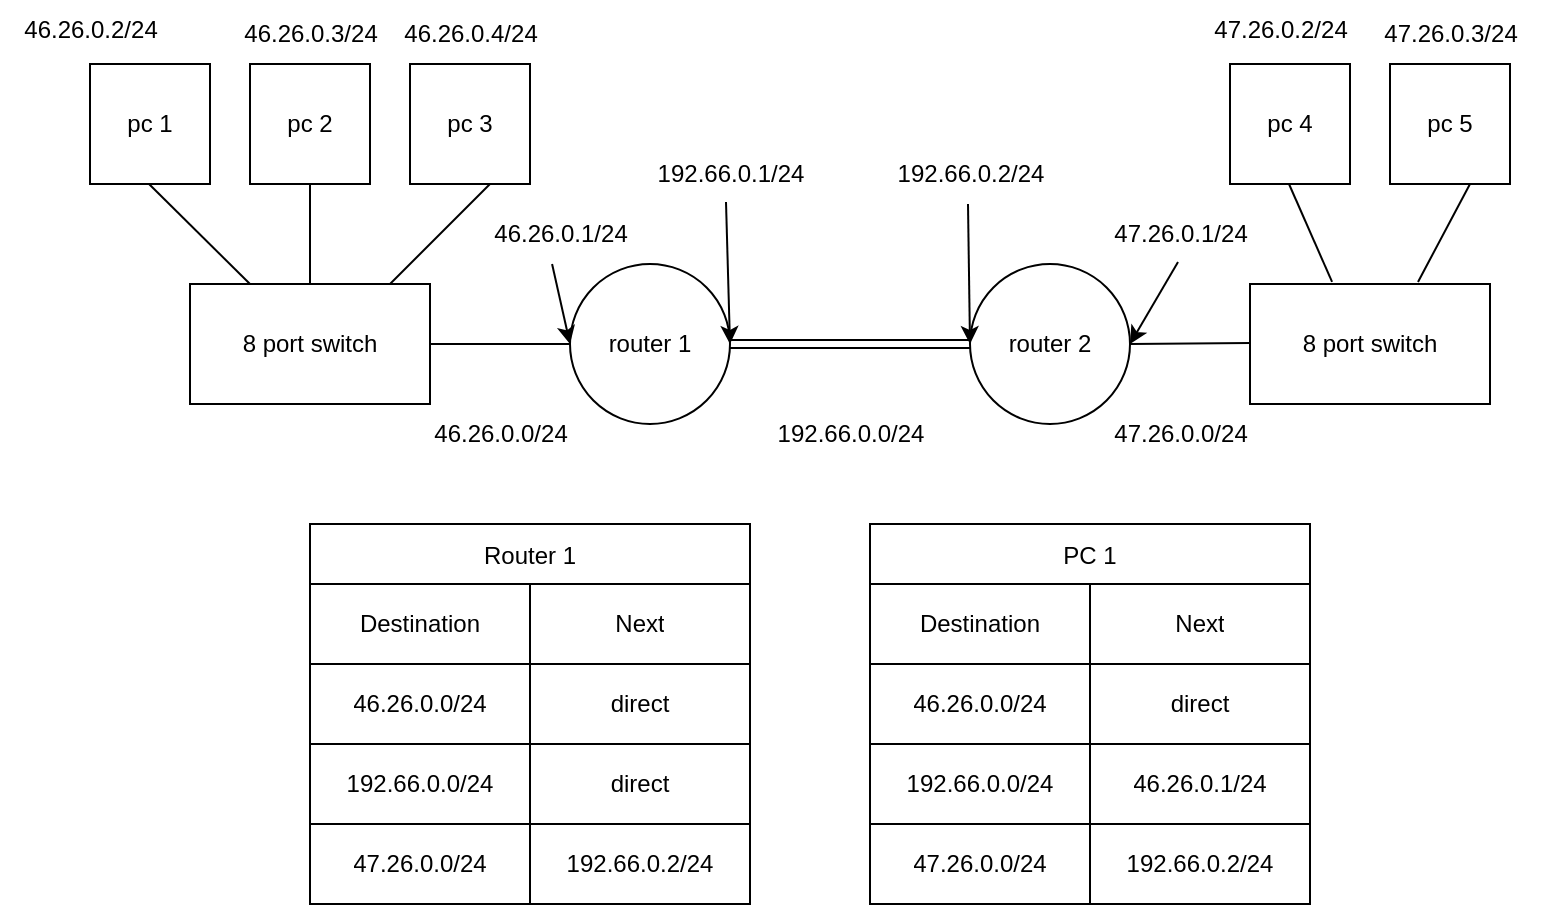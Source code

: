 <mxfile version="24.2.2" type="google">
  <diagram name="Page-1" id="2mOgMRaOgwee97mOUMlh">
    <mxGraphModel grid="1" page="1" gridSize="10" guides="1" tooltips="1" connect="1" arrows="1" fold="1" pageScale="1" pageWidth="827" pageHeight="1169" math="0" shadow="0">
      <root>
        <mxCell id="0" />
        <mxCell id="1" parent="0" />
        <mxCell id="NaPLUEEXEYmb0pdQJUKP-1" value="pc 1" style="whiteSpace=wrap;html=1;aspect=fixed;" vertex="1" parent="1">
          <mxGeometry x="60" y="120" width="60" height="60" as="geometry" />
        </mxCell>
        <mxCell id="NaPLUEEXEYmb0pdQJUKP-2" value="pc 2" style="whiteSpace=wrap;html=1;aspect=fixed;" vertex="1" parent="1">
          <mxGeometry x="140" y="120" width="60" height="60" as="geometry" />
        </mxCell>
        <mxCell id="NaPLUEEXEYmb0pdQJUKP-3" value="pc 3" style="whiteSpace=wrap;html=1;aspect=fixed;" vertex="1" parent="1">
          <mxGeometry x="220" y="120" width="60" height="60" as="geometry" />
        </mxCell>
        <mxCell id="NaPLUEEXEYmb0pdQJUKP-4" value="pc 5" style="whiteSpace=wrap;html=1;aspect=fixed;" vertex="1" parent="1">
          <mxGeometry x="710" y="120" width="60" height="60" as="geometry" />
        </mxCell>
        <mxCell id="NaPLUEEXEYmb0pdQJUKP-5" value="pc 4" style="whiteSpace=wrap;html=1;aspect=fixed;" vertex="1" parent="1">
          <mxGeometry x="630" y="120" width="60" height="60" as="geometry" />
        </mxCell>
        <mxCell id="NaPLUEEXEYmb0pdQJUKP-6" value="8 port switch" style="rounded=0;whiteSpace=wrap;html=1;" vertex="1" parent="1">
          <mxGeometry x="110" y="230" width="120" height="60" as="geometry" />
        </mxCell>
        <mxCell id="NaPLUEEXEYmb0pdQJUKP-8" value="8 port switch" style="rounded=0;whiteSpace=wrap;html=1;" vertex="1" parent="1">
          <mxGeometry x="640" y="230" width="120" height="60" as="geometry" />
        </mxCell>
        <mxCell id="NaPLUEEXEYmb0pdQJUKP-9" value="router 1" style="ellipse;whiteSpace=wrap;html=1;aspect=fixed;" vertex="1" parent="1">
          <mxGeometry x="300" y="220" width="80" height="80" as="geometry" />
        </mxCell>
        <mxCell id="NaPLUEEXEYmb0pdQJUKP-10" value="router 2" style="ellipse;whiteSpace=wrap;html=1;aspect=fixed;" vertex="1" parent="1">
          <mxGeometry x="500" y="220" width="80" height="80" as="geometry" />
        </mxCell>
        <mxCell id="NaPLUEEXEYmb0pdQJUKP-11" value="" style="shape=link;html=1;rounded=0;entryX=0;entryY=0.5;entryDx=0;entryDy=0;" edge="1" parent="1" target="NaPLUEEXEYmb0pdQJUKP-10">
          <mxGeometry width="100" relative="1" as="geometry">
            <mxPoint x="380" y="260" as="sourcePoint" />
            <mxPoint x="480" y="259.5" as="targetPoint" />
          </mxGeometry>
        </mxCell>
        <mxCell id="NaPLUEEXEYmb0pdQJUKP-12" value="" style="endArrow=none;html=1;rounded=0;exitX=1;exitY=0.5;exitDx=0;exitDy=0;" edge="1" parent="1" source="NaPLUEEXEYmb0pdQJUKP-6">
          <mxGeometry width="50" height="50" relative="1" as="geometry">
            <mxPoint x="250" y="310" as="sourcePoint" />
            <mxPoint x="300" y="260" as="targetPoint" />
          </mxGeometry>
        </mxCell>
        <mxCell id="NaPLUEEXEYmb0pdQJUKP-13" value="" style="endArrow=none;html=1;rounded=0;" edge="1" parent="1">
          <mxGeometry width="50" height="50" relative="1" as="geometry">
            <mxPoint x="580" y="260" as="sourcePoint" />
            <mxPoint x="640" y="259.5" as="targetPoint" />
          </mxGeometry>
        </mxCell>
        <mxCell id="NaPLUEEXEYmb0pdQJUKP-14" value="" style="endArrow=none;html=1;rounded=0;" edge="1" parent="1">
          <mxGeometry width="50" height="50" relative="1" as="geometry">
            <mxPoint x="210" y="230" as="sourcePoint" />
            <mxPoint x="260" y="180" as="targetPoint" />
          </mxGeometry>
        </mxCell>
        <mxCell id="NaPLUEEXEYmb0pdQJUKP-15" value="" style="endArrow=none;html=1;rounded=0;exitX=0.7;exitY=-0.017;exitDx=0;exitDy=0;exitPerimeter=0;" edge="1" parent="1" source="NaPLUEEXEYmb0pdQJUKP-8">
          <mxGeometry width="50" height="50" relative="1" as="geometry">
            <mxPoint x="700" y="230" as="sourcePoint" />
            <mxPoint x="750" y="180" as="targetPoint" />
          </mxGeometry>
        </mxCell>
        <mxCell id="NaPLUEEXEYmb0pdQJUKP-16" value="" style="endArrow=none;html=1;rounded=0;exitX=0.5;exitY=0;exitDx=0;exitDy=0;" edge="1" parent="1" source="NaPLUEEXEYmb0pdQJUKP-6">
          <mxGeometry width="50" height="50" relative="1" as="geometry">
            <mxPoint x="120" y="230" as="sourcePoint" />
            <mxPoint x="170" y="180" as="targetPoint" />
          </mxGeometry>
        </mxCell>
        <mxCell id="NaPLUEEXEYmb0pdQJUKP-17" value="" style="endArrow=none;html=1;rounded=0;exitX=0.342;exitY=-0.017;exitDx=0;exitDy=0;exitPerimeter=0;" edge="1" parent="1" source="NaPLUEEXEYmb0pdQJUKP-8">
          <mxGeometry width="50" height="50" relative="1" as="geometry">
            <mxPoint x="659.5" y="230" as="sourcePoint" />
            <mxPoint x="659.5" y="180" as="targetPoint" />
          </mxGeometry>
        </mxCell>
        <mxCell id="NaPLUEEXEYmb0pdQJUKP-18" value="" style="endArrow=none;html=1;rounded=0;exitX=0.25;exitY=0;exitDx=0;exitDy=0;" edge="1" parent="1" source="NaPLUEEXEYmb0pdQJUKP-6">
          <mxGeometry width="50" height="50" relative="1" as="geometry">
            <mxPoint x="89.5" y="230" as="sourcePoint" />
            <mxPoint x="89.5" y="180" as="targetPoint" />
          </mxGeometry>
        </mxCell>
        <mxCell id="NaPLUEEXEYmb0pdQJUKP-19" value="46.26.0.2/24" style="text;html=1;align=center;verticalAlign=middle;resizable=0;points=[];autosize=1;strokeColor=none;fillColor=none;" vertex="1" parent="1">
          <mxGeometry x="15" y="88" width="90" height="30" as="geometry" />
        </mxCell>
        <mxCell id="NaPLUEEXEYmb0pdQJUKP-20" value="46.26.0.3/24" style="text;html=1;align=center;verticalAlign=middle;resizable=0;points=[];autosize=1;strokeColor=none;fillColor=none;" vertex="1" parent="1">
          <mxGeometry x="125" y="90" width="90" height="30" as="geometry" />
        </mxCell>
        <mxCell id="NaPLUEEXEYmb0pdQJUKP-21" value="46.26.0.4/24" style="text;html=1;align=center;verticalAlign=middle;resizable=0;points=[];autosize=1;strokeColor=none;fillColor=none;" vertex="1" parent="1">
          <mxGeometry x="205" y="90" width="90" height="30" as="geometry" />
        </mxCell>
        <mxCell id="NaPLUEEXEYmb0pdQJUKP-22" value="46.26.0.0/24" style="text;html=1;align=center;verticalAlign=middle;resizable=0;points=[];autosize=1;strokeColor=none;fillColor=none;" vertex="1" parent="1">
          <mxGeometry x="220" y="290" width="90" height="30" as="geometry" />
        </mxCell>
        <mxCell id="NaPLUEEXEYmb0pdQJUKP-23" value="47.26.0.2/24" style="text;html=1;align=center;verticalAlign=middle;resizable=0;points=[];autosize=1;strokeColor=none;fillColor=none;" vertex="1" parent="1">
          <mxGeometry x="610" y="88" width="90" height="30" as="geometry" />
        </mxCell>
        <mxCell id="NaPLUEEXEYmb0pdQJUKP-24" value="47.26.0.3/24" style="text;html=1;align=center;verticalAlign=middle;resizable=0;points=[];autosize=1;strokeColor=none;fillColor=none;" vertex="1" parent="1">
          <mxGeometry x="695" y="90" width="90" height="30" as="geometry" />
        </mxCell>
        <mxCell id="NaPLUEEXEYmb0pdQJUKP-25" value="47.26.0.0/24" style="text;html=1;align=center;verticalAlign=middle;resizable=0;points=[];autosize=1;strokeColor=none;fillColor=none;" vertex="1" parent="1">
          <mxGeometry x="560" y="290" width="90" height="30" as="geometry" />
        </mxCell>
        <mxCell id="NaPLUEEXEYmb0pdQJUKP-26" value="192.66.0.1/24" style="text;html=1;align=center;verticalAlign=middle;resizable=0;points=[];autosize=1;strokeColor=none;fillColor=none;" vertex="1" parent="1">
          <mxGeometry x="330" y="160" width="100" height="30" as="geometry" />
        </mxCell>
        <mxCell id="NaPLUEEXEYmb0pdQJUKP-27" value="192.66.0.2/24" style="text;html=1;align=center;verticalAlign=middle;resizable=0;points=[];autosize=1;strokeColor=none;fillColor=none;" vertex="1" parent="1">
          <mxGeometry x="450" y="160" width="100" height="30" as="geometry" />
        </mxCell>
        <mxCell id="NaPLUEEXEYmb0pdQJUKP-28" value="192.66.0.0/24" style="text;html=1;align=center;verticalAlign=middle;resizable=0;points=[];autosize=1;strokeColor=none;fillColor=none;" vertex="1" parent="1">
          <mxGeometry x="390" y="290" width="100" height="30" as="geometry" />
        </mxCell>
        <mxCell id="NaPLUEEXEYmb0pdQJUKP-29" value="46.26.0.1/24" style="text;html=1;align=center;verticalAlign=middle;resizable=0;points=[];autosize=1;strokeColor=none;fillColor=none;" vertex="1" parent="1">
          <mxGeometry x="250" y="190" width="90" height="30" as="geometry" />
        </mxCell>
        <mxCell id="NaPLUEEXEYmb0pdQJUKP-30" value="47.26.0.1/24" style="text;html=1;align=center;verticalAlign=middle;resizable=0;points=[];autosize=1;strokeColor=none;fillColor=none;" vertex="1" parent="1">
          <mxGeometry x="560" y="190" width="90" height="30" as="geometry" />
        </mxCell>
        <mxCell id="ICIe0X3Uief77Eae406d-1" value="Router 1" style="shape=table;startSize=30;container=1;collapsible=0;childLayout=tableLayout;" vertex="1" parent="1">
          <mxGeometry x="170" y="350" width="220" height="190" as="geometry" />
        </mxCell>
        <mxCell id="ICIe0X3Uief77Eae406d-2" value="" style="shape=tableRow;horizontal=0;startSize=0;swimlaneHead=0;swimlaneBody=0;strokeColor=inherit;top=0;left=0;bottom=0;right=0;collapsible=0;dropTarget=0;fillColor=none;points=[[0,0.5],[1,0.5]];portConstraint=eastwest;" vertex="1" parent="ICIe0X3Uief77Eae406d-1">
          <mxGeometry y="30" width="220" height="40" as="geometry" />
        </mxCell>
        <mxCell id="ICIe0X3Uief77Eae406d-3" value="Destination" style="shape=partialRectangle;html=1;whiteSpace=wrap;connectable=0;strokeColor=inherit;overflow=hidden;fillColor=none;top=0;left=0;bottom=0;right=0;pointerEvents=1;" vertex="1" parent="ICIe0X3Uief77Eae406d-2">
          <mxGeometry width="110" height="40" as="geometry">
            <mxRectangle width="110" height="40" as="alternateBounds" />
          </mxGeometry>
        </mxCell>
        <mxCell id="ICIe0X3Uief77Eae406d-4" value="Next" style="shape=partialRectangle;html=1;whiteSpace=wrap;connectable=0;strokeColor=inherit;overflow=hidden;fillColor=none;top=0;left=0;bottom=0;right=0;pointerEvents=1;" vertex="1" parent="ICIe0X3Uief77Eae406d-2">
          <mxGeometry x="110" width="110" height="40" as="geometry">
            <mxRectangle width="110" height="40" as="alternateBounds" />
          </mxGeometry>
        </mxCell>
        <mxCell id="ICIe0X3Uief77Eae406d-5" value="" style="shape=tableRow;horizontal=0;startSize=0;swimlaneHead=0;swimlaneBody=0;strokeColor=inherit;top=0;left=0;bottom=0;right=0;collapsible=0;dropTarget=0;fillColor=none;points=[[0,0.5],[1,0.5]];portConstraint=eastwest;" vertex="1" parent="ICIe0X3Uief77Eae406d-1">
          <mxGeometry y="70" width="220" height="40" as="geometry" />
        </mxCell>
        <mxCell id="ICIe0X3Uief77Eae406d-6" value="&lt;span style=&quot;white-space: nowrap;&quot;&gt;46.26.0.0/24&lt;/span&gt;" style="shape=partialRectangle;html=1;whiteSpace=wrap;connectable=0;strokeColor=inherit;overflow=hidden;fillColor=none;top=0;left=0;bottom=0;right=0;pointerEvents=1;" vertex="1" parent="ICIe0X3Uief77Eae406d-5">
          <mxGeometry width="110" height="40" as="geometry">
            <mxRectangle width="110" height="40" as="alternateBounds" />
          </mxGeometry>
        </mxCell>
        <mxCell id="ICIe0X3Uief77Eae406d-7" value="direct" style="shape=partialRectangle;html=1;whiteSpace=wrap;connectable=0;strokeColor=inherit;overflow=hidden;fillColor=none;top=0;left=0;bottom=0;right=0;pointerEvents=1;" vertex="1" parent="ICIe0X3Uief77Eae406d-5">
          <mxGeometry x="110" width="110" height="40" as="geometry">
            <mxRectangle width="110" height="40" as="alternateBounds" />
          </mxGeometry>
        </mxCell>
        <mxCell id="ICIe0X3Uief77Eae406d-8" value="" style="shape=tableRow;horizontal=0;startSize=0;swimlaneHead=0;swimlaneBody=0;strokeColor=inherit;top=0;left=0;bottom=0;right=0;collapsible=0;dropTarget=0;fillColor=none;points=[[0,0.5],[1,0.5]];portConstraint=eastwest;" vertex="1" parent="ICIe0X3Uief77Eae406d-1">
          <mxGeometry y="110" width="220" height="40" as="geometry" />
        </mxCell>
        <mxCell id="ICIe0X3Uief77Eae406d-9" value="&lt;span style=&quot;white-space: nowrap;&quot;&gt;192.66.0.0/24&lt;/span&gt;" style="shape=partialRectangle;html=1;whiteSpace=wrap;connectable=0;strokeColor=inherit;overflow=hidden;fillColor=none;top=0;left=0;bottom=0;right=0;pointerEvents=1;" vertex="1" parent="ICIe0X3Uief77Eae406d-8">
          <mxGeometry width="110" height="40" as="geometry">
            <mxRectangle width="110" height="40" as="alternateBounds" />
          </mxGeometry>
        </mxCell>
        <mxCell id="ICIe0X3Uief77Eae406d-10" value="direct" style="shape=partialRectangle;html=1;whiteSpace=wrap;connectable=0;strokeColor=inherit;overflow=hidden;fillColor=none;top=0;left=0;bottom=0;right=0;pointerEvents=1;" vertex="1" parent="ICIe0X3Uief77Eae406d-8">
          <mxGeometry x="110" width="110" height="40" as="geometry">
            <mxRectangle width="110" height="40" as="alternateBounds" />
          </mxGeometry>
        </mxCell>
        <mxCell id="ICIe0X3Uief77Eae406d-11" value="" style="shape=tableRow;horizontal=0;startSize=0;swimlaneHead=0;swimlaneBody=0;strokeColor=inherit;top=0;left=0;bottom=0;right=0;collapsible=0;dropTarget=0;fillColor=none;points=[[0,0.5],[1,0.5]];portConstraint=eastwest;" vertex="1" parent="ICIe0X3Uief77Eae406d-1">
          <mxGeometry y="150" width="220" height="40" as="geometry" />
        </mxCell>
        <mxCell id="ICIe0X3Uief77Eae406d-12" value="&lt;span style=&quot;white-space: nowrap;&quot;&gt;47.26.0.0/24&lt;/span&gt;" style="shape=partialRectangle;html=1;whiteSpace=wrap;connectable=0;strokeColor=inherit;overflow=hidden;fillColor=none;top=0;left=0;bottom=0;right=0;pointerEvents=1;" vertex="1" parent="ICIe0X3Uief77Eae406d-11">
          <mxGeometry width="110" height="40" as="geometry">
            <mxRectangle width="110" height="40" as="alternateBounds" />
          </mxGeometry>
        </mxCell>
        <mxCell id="ICIe0X3Uief77Eae406d-13" value="&lt;span style=&quot;white-space: nowrap;&quot;&gt;192.66.0.2/24&lt;/span&gt;" style="shape=partialRectangle;html=1;whiteSpace=wrap;connectable=0;strokeColor=inherit;overflow=hidden;fillColor=none;top=0;left=0;bottom=0;right=0;pointerEvents=1;" vertex="1" parent="ICIe0X3Uief77Eae406d-11">
          <mxGeometry x="110" width="110" height="40" as="geometry">
            <mxRectangle width="110" height="40" as="alternateBounds" />
          </mxGeometry>
        </mxCell>
        <mxCell id="ICIe0X3Uief77Eae406d-14" value="PC 1" style="shape=table;startSize=30;container=1;collapsible=0;childLayout=tableLayout;" vertex="1" parent="1">
          <mxGeometry x="450" y="350" width="220" height="190" as="geometry" />
        </mxCell>
        <mxCell id="ICIe0X3Uief77Eae406d-15" value="" style="shape=tableRow;horizontal=0;startSize=0;swimlaneHead=0;swimlaneBody=0;strokeColor=inherit;top=0;left=0;bottom=0;right=0;collapsible=0;dropTarget=0;fillColor=none;points=[[0,0.5],[1,0.5]];portConstraint=eastwest;" vertex="1" parent="ICIe0X3Uief77Eae406d-14">
          <mxGeometry y="30" width="220" height="40" as="geometry" />
        </mxCell>
        <mxCell id="ICIe0X3Uief77Eae406d-16" value="Destination" style="shape=partialRectangle;html=1;whiteSpace=wrap;connectable=0;strokeColor=inherit;overflow=hidden;fillColor=none;top=0;left=0;bottom=0;right=0;pointerEvents=1;" vertex="1" parent="ICIe0X3Uief77Eae406d-15">
          <mxGeometry width="110" height="40" as="geometry">
            <mxRectangle width="110" height="40" as="alternateBounds" />
          </mxGeometry>
        </mxCell>
        <mxCell id="ICIe0X3Uief77Eae406d-17" value="Next" style="shape=partialRectangle;html=1;whiteSpace=wrap;connectable=0;strokeColor=inherit;overflow=hidden;fillColor=none;top=0;left=0;bottom=0;right=0;pointerEvents=1;" vertex="1" parent="ICIe0X3Uief77Eae406d-15">
          <mxGeometry x="110" width="110" height="40" as="geometry">
            <mxRectangle width="110" height="40" as="alternateBounds" />
          </mxGeometry>
        </mxCell>
        <mxCell id="ICIe0X3Uief77Eae406d-18" value="" style="shape=tableRow;horizontal=0;startSize=0;swimlaneHead=0;swimlaneBody=0;strokeColor=inherit;top=0;left=0;bottom=0;right=0;collapsible=0;dropTarget=0;fillColor=none;points=[[0,0.5],[1,0.5]];portConstraint=eastwest;" vertex="1" parent="ICIe0X3Uief77Eae406d-14">
          <mxGeometry y="70" width="220" height="40" as="geometry" />
        </mxCell>
        <mxCell id="ICIe0X3Uief77Eae406d-19" value="&lt;span style=&quot;white-space: nowrap;&quot;&gt;46.26.0.0/24&lt;/span&gt;" style="shape=partialRectangle;html=1;whiteSpace=wrap;connectable=0;strokeColor=inherit;overflow=hidden;fillColor=none;top=0;left=0;bottom=0;right=0;pointerEvents=1;" vertex="1" parent="ICIe0X3Uief77Eae406d-18">
          <mxGeometry width="110" height="40" as="geometry">
            <mxRectangle width="110" height="40" as="alternateBounds" />
          </mxGeometry>
        </mxCell>
        <mxCell id="ICIe0X3Uief77Eae406d-20" value="direct" style="shape=partialRectangle;html=1;whiteSpace=wrap;connectable=0;strokeColor=inherit;overflow=hidden;fillColor=none;top=0;left=0;bottom=0;right=0;pointerEvents=1;" vertex="1" parent="ICIe0X3Uief77Eae406d-18">
          <mxGeometry x="110" width="110" height="40" as="geometry">
            <mxRectangle width="110" height="40" as="alternateBounds" />
          </mxGeometry>
        </mxCell>
        <mxCell id="ICIe0X3Uief77Eae406d-21" value="" style="shape=tableRow;horizontal=0;startSize=0;swimlaneHead=0;swimlaneBody=0;strokeColor=inherit;top=0;left=0;bottom=0;right=0;collapsible=0;dropTarget=0;fillColor=none;points=[[0,0.5],[1,0.5]];portConstraint=eastwest;" vertex="1" parent="ICIe0X3Uief77Eae406d-14">
          <mxGeometry y="110" width="220" height="40" as="geometry" />
        </mxCell>
        <mxCell id="ICIe0X3Uief77Eae406d-22" value="&lt;span style=&quot;white-space: nowrap;&quot;&gt;192.66.0.0/24&lt;/span&gt;" style="shape=partialRectangle;html=1;whiteSpace=wrap;connectable=0;strokeColor=inherit;overflow=hidden;fillColor=none;top=0;left=0;bottom=0;right=0;pointerEvents=1;" vertex="1" parent="ICIe0X3Uief77Eae406d-21">
          <mxGeometry width="110" height="40" as="geometry">
            <mxRectangle width="110" height="40" as="alternateBounds" />
          </mxGeometry>
        </mxCell>
        <mxCell id="ICIe0X3Uief77Eae406d-23" value="&lt;span style=&quot;white-space: nowrap;&quot;&gt;46.26.0.1/24&lt;/span&gt;" style="shape=partialRectangle;html=1;whiteSpace=wrap;connectable=0;strokeColor=inherit;overflow=hidden;fillColor=none;top=0;left=0;bottom=0;right=0;pointerEvents=1;" vertex="1" parent="ICIe0X3Uief77Eae406d-21">
          <mxGeometry x="110" width="110" height="40" as="geometry">
            <mxRectangle width="110" height="40" as="alternateBounds" />
          </mxGeometry>
        </mxCell>
        <mxCell id="ICIe0X3Uief77Eae406d-24" value="" style="shape=tableRow;horizontal=0;startSize=0;swimlaneHead=0;swimlaneBody=0;strokeColor=inherit;top=0;left=0;bottom=0;right=0;collapsible=0;dropTarget=0;fillColor=none;points=[[0,0.5],[1,0.5]];portConstraint=eastwest;" vertex="1" parent="ICIe0X3Uief77Eae406d-14">
          <mxGeometry y="150" width="220" height="40" as="geometry" />
        </mxCell>
        <mxCell id="ICIe0X3Uief77Eae406d-25" value="&lt;span style=&quot;white-space: nowrap;&quot;&gt;47.26.0.0/24&lt;/span&gt;" style="shape=partialRectangle;html=1;whiteSpace=wrap;connectable=0;strokeColor=inherit;overflow=hidden;fillColor=none;top=0;left=0;bottom=0;right=0;pointerEvents=1;" vertex="1" parent="ICIe0X3Uief77Eae406d-24">
          <mxGeometry width="110" height="40" as="geometry">
            <mxRectangle width="110" height="40" as="alternateBounds" />
          </mxGeometry>
        </mxCell>
        <mxCell id="ICIe0X3Uief77Eae406d-26" value="&lt;span style=&quot;white-space: nowrap;&quot;&gt;192.66.0.2/24&lt;/span&gt;" style="shape=partialRectangle;html=1;whiteSpace=wrap;connectable=0;strokeColor=inherit;overflow=hidden;fillColor=none;top=0;left=0;bottom=0;right=0;pointerEvents=1;" vertex="1" parent="ICIe0X3Uief77Eae406d-24">
          <mxGeometry x="110" width="110" height="40" as="geometry">
            <mxRectangle width="110" height="40" as="alternateBounds" />
          </mxGeometry>
        </mxCell>
        <mxCell id="ICIe0X3Uief77Eae406d-32" value="" style="endArrow=classic;html=1;rounded=0;exitX=0.48;exitY=0.967;exitDx=0;exitDy=0;exitPerimeter=0;" edge="1" parent="1" source="NaPLUEEXEYmb0pdQJUKP-26">
          <mxGeometry width="50" height="50" relative="1" as="geometry">
            <mxPoint x="400" y="370" as="sourcePoint" />
            <mxPoint x="380" y="260" as="targetPoint" />
          </mxGeometry>
        </mxCell>
        <mxCell id="ICIe0X3Uief77Eae406d-33" value="" style="endArrow=classic;html=1;rounded=0;exitX=0.49;exitY=1;exitDx=0;exitDy=0;exitPerimeter=0;" edge="1" parent="1" source="NaPLUEEXEYmb0pdQJUKP-27">
          <mxGeometry width="50" height="50" relative="1" as="geometry">
            <mxPoint x="400" y="370" as="sourcePoint" />
            <mxPoint x="500" y="260" as="targetPoint" />
          </mxGeometry>
        </mxCell>
        <mxCell id="ICIe0X3Uief77Eae406d-35" value="" style="endArrow=classic;html=1;rounded=0;exitX=0.456;exitY=1;exitDx=0;exitDy=0;exitPerimeter=0;entryX=0;entryY=0.5;entryDx=0;entryDy=0;" edge="1" parent="1" source="NaPLUEEXEYmb0pdQJUKP-29" target="NaPLUEEXEYmb0pdQJUKP-9">
          <mxGeometry width="50" height="50" relative="1" as="geometry">
            <mxPoint x="400" y="370" as="sourcePoint" />
            <mxPoint x="450" y="320" as="targetPoint" />
          </mxGeometry>
        </mxCell>
        <mxCell id="ICIe0X3Uief77Eae406d-36" value="" style="endArrow=classic;html=1;rounded=0;exitX=0.489;exitY=0.967;exitDx=0;exitDy=0;exitPerimeter=0;entryX=1;entryY=0.5;entryDx=0;entryDy=0;" edge="1" parent="1" source="NaPLUEEXEYmb0pdQJUKP-30" target="NaPLUEEXEYmb0pdQJUKP-10">
          <mxGeometry width="50" height="50" relative="1" as="geometry">
            <mxPoint x="400" y="370" as="sourcePoint" />
            <mxPoint x="450" y="320" as="targetPoint" />
          </mxGeometry>
        </mxCell>
      </root>
    </mxGraphModel>
  </diagram>
</mxfile>
